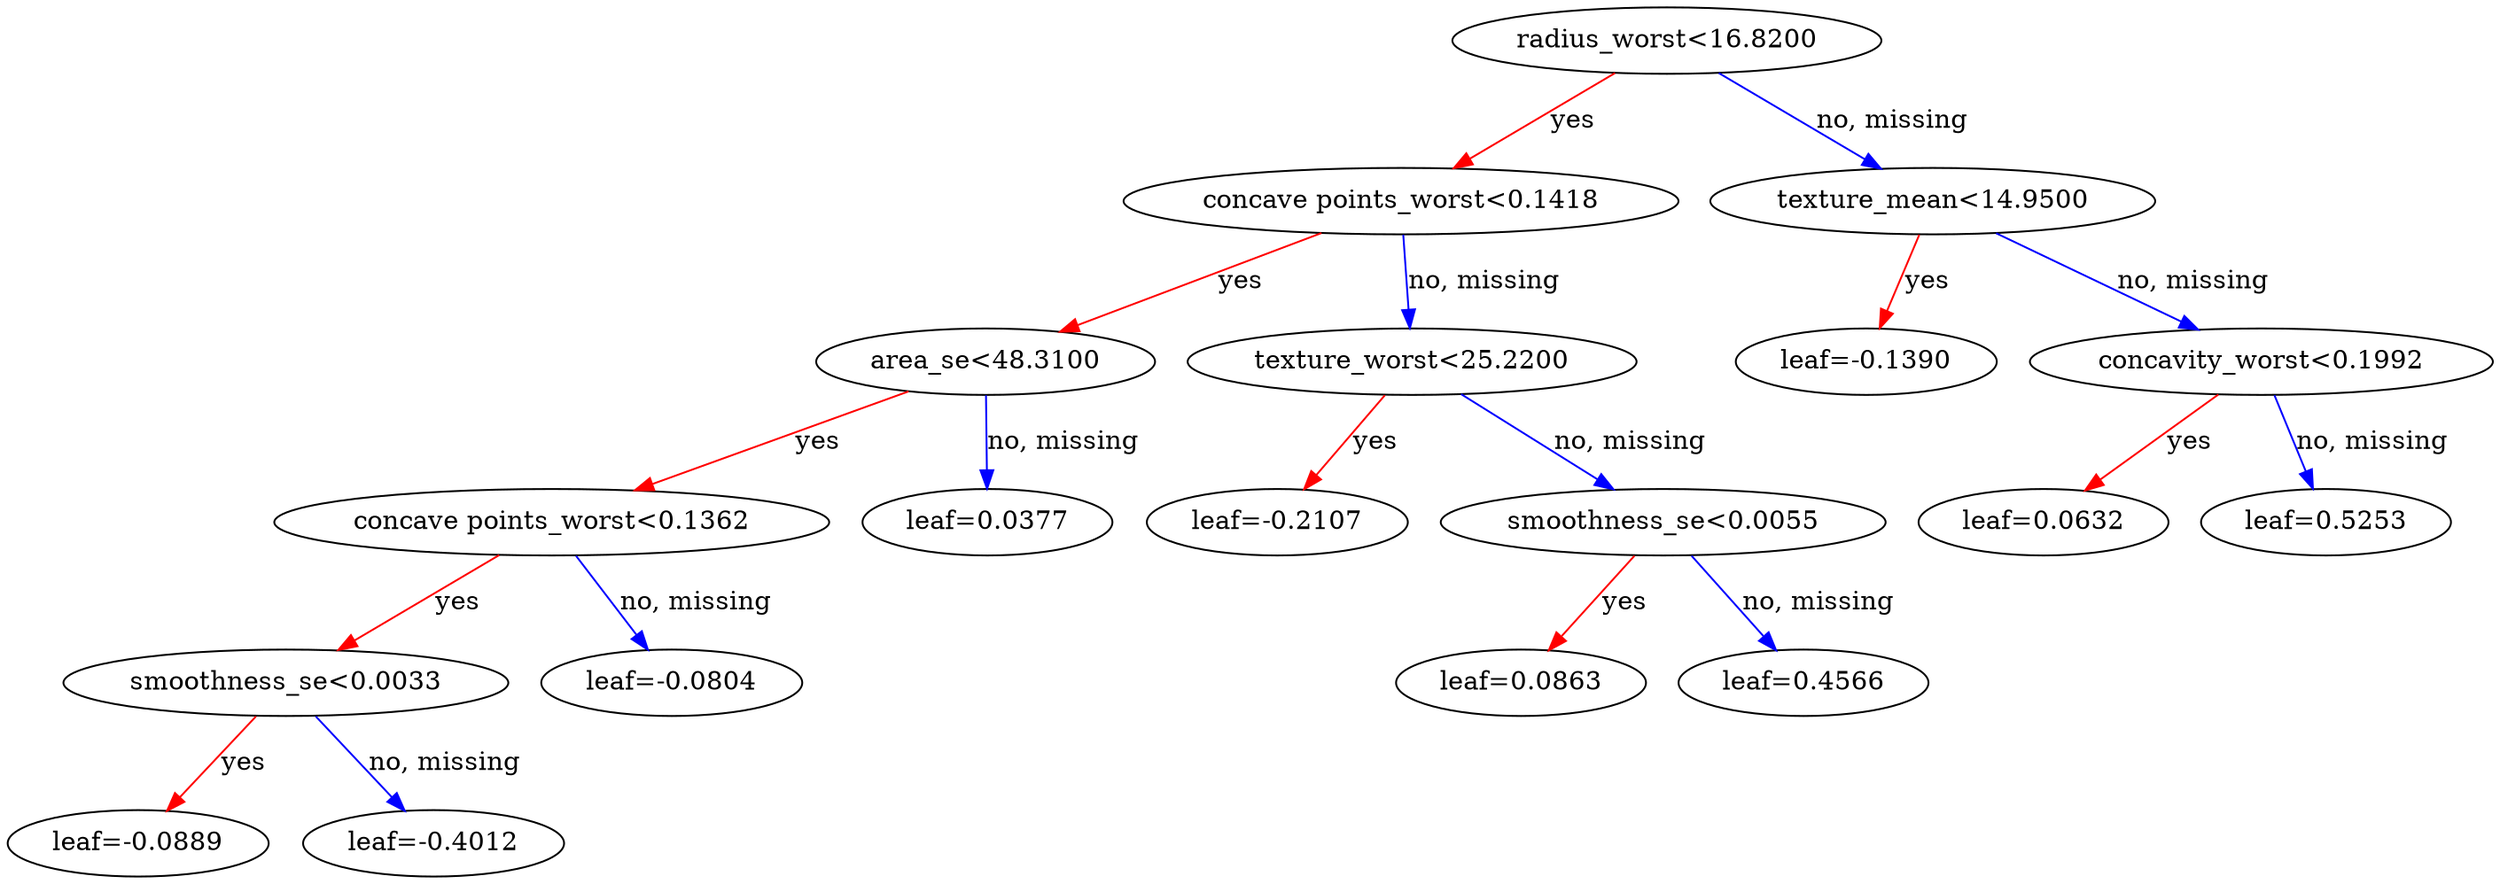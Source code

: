 digraph {
    graph [ rankdir=TB ]
    graph [ rankdir="UD" ]

    0 [ label="radius_worst<16.8200" ]
    0 -> 1 [label="yes" color="#FF0000"]
    0 -> 2 [label="no, missing" color="#0000FF"]

    1 [ label="concave points_worst<0.1418" ]
    1 -> 3 [label="yes" color="#FF0000"]
    1 -> 4 [label="no, missing" color="#0000FF"]

    3 [ label="area_se<48.3100" ]
    3 -> 7 [label="yes" color="#FF0000"]
    3 -> 8 [label="no, missing" color="#0000FF"]

    7 [ label="concave points_worst<0.1362" ]
    7 -> 13 [label="yes" color="#FF0000"]
    7 -> 14 [label="no, missing" color="#0000FF"]

    13 [ label="smoothness_se<0.0033" ]
    13 -> 17 [label="yes" color="#FF0000"]
    13 -> 18 [label="no, missing" color="#0000FF"]

    17 [ label="leaf=-0.0889" ]

    18 [ label="leaf=-0.4012" ]

    14 [ label="leaf=-0.0804" ]

    8 [ label="leaf=0.0377" ]

    4 [ label="texture_worst<25.2200" ]
    4 -> 9 [label="yes" color="#FF0000"]
    4 -> 10 [label="no, missing" color="#0000FF"]

    9 [ label="leaf=-0.2107" ]

    10 [ label="smoothness_se<0.0055" ]
    10 -> 15 [label="yes" color="#FF0000"]
    10 -> 16 [label="no, missing" color="#0000FF"]

    15 [ label="leaf=0.0863" ]

    16 [ label="leaf=0.4566" ]

    2 [ label="texture_mean<14.9500" ]
    2 -> 5 [label="yes" color="#FF0000"]
    2 -> 6 [label="no, missing" color="#0000FF"]

    5 [ label="leaf=-0.1390" ]

    6 [ label="concavity_worst<0.1992" ]
    6 -> 11 [label="yes" color="#FF0000"]
    6 -> 12 [label="no, missing" color="#0000FF"]

    11 [ label="leaf=0.0632" ]

    12 [ label="leaf=0.5253" ]
}
